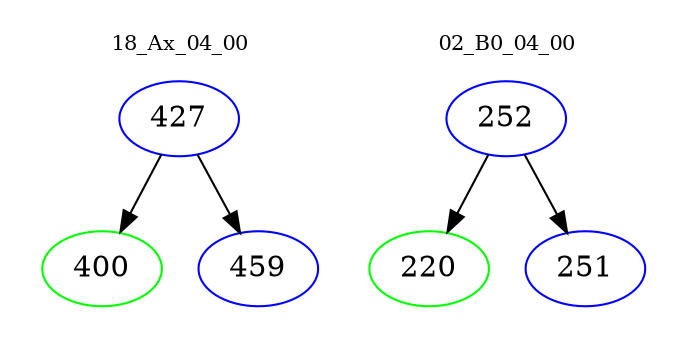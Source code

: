 digraph{
subgraph cluster_0 {
color = white
label = "18_Ax_04_00";
fontsize=10;
T0_427 [label="427", color="blue"]
T0_427 -> T0_400 [color="black"]
T0_400 [label="400", color="green"]
T0_427 -> T0_459 [color="black"]
T0_459 [label="459", color="blue"]
}
subgraph cluster_1 {
color = white
label = "02_B0_04_00";
fontsize=10;
T1_252 [label="252", color="blue"]
T1_252 -> T1_220 [color="black"]
T1_220 [label="220", color="green"]
T1_252 -> T1_251 [color="black"]
T1_251 [label="251", color="blue"]
}
}
